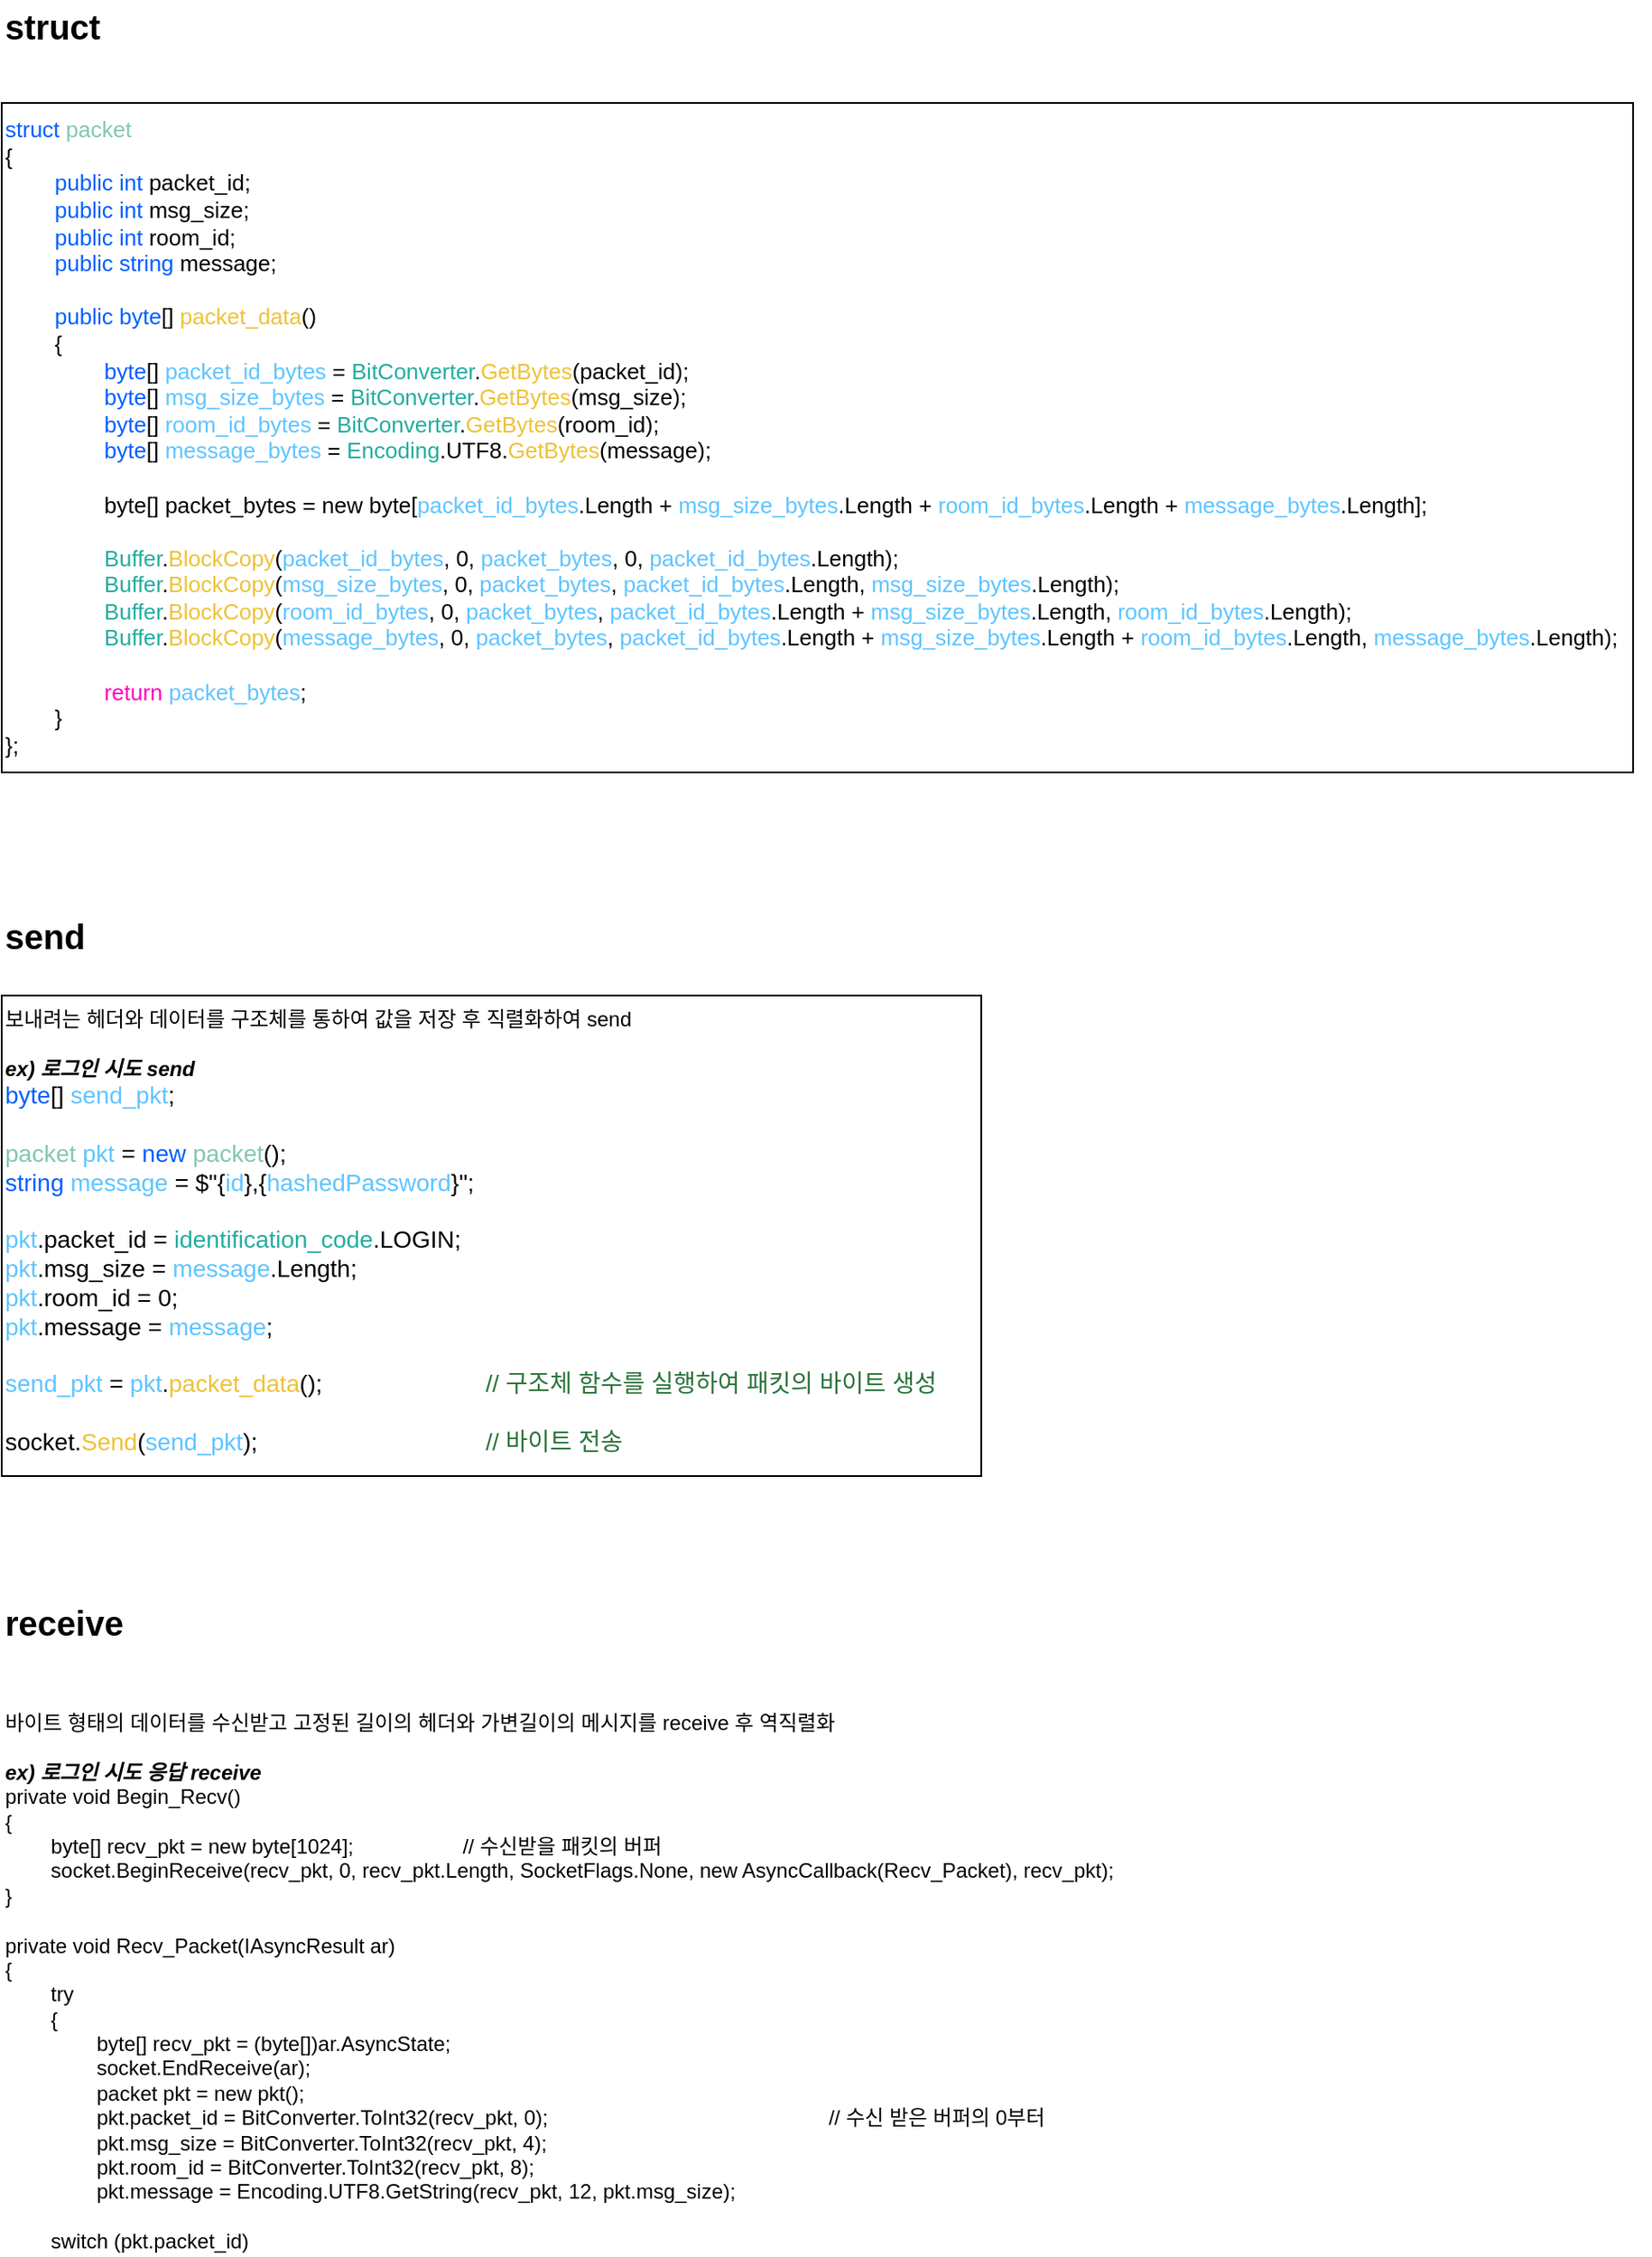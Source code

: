 <mxfile version="24.7.17">
  <diagram name="페이지-1" id="OGJJPKaFFh_ImrWDYOEu">
    <mxGraphModel dx="806" dy="771" grid="1" gridSize="10" guides="1" tooltips="1" connect="1" arrows="1" fold="1" page="1" pageScale="1" pageWidth="827" pageHeight="1169" math="0" shadow="0">
      <root>
        <mxCell id="0" />
        <mxCell id="1" parent="0" />
        <mxCell id="hsGD_RhnxvM9qgn9JG00-1" value="struct" style="text;html=1;align=left;verticalAlign=middle;whiteSpace=wrap;rounded=0;fontSize=20;fontStyle=1" vertex="1" parent="1">
          <mxGeometry x="49" y="60" width="60" height="30" as="geometry" />
        </mxCell>
        <mxCell id="hsGD_RhnxvM9qgn9JG00-2" value="&lt;font style=&quot;font-size: 13px;&quot;&gt;&lt;font color=&quot;#005eff&quot;&gt;struct &lt;/font&gt;&lt;font color=&quot;#83c7ad&quot;&gt;packet&lt;/font&gt;&lt;/font&gt;&lt;div style=&quot;font-size: 13px;&quot;&gt;&lt;font style=&quot;font-size: 13px;&quot;&gt;{&lt;/font&gt;&lt;/div&gt;&lt;div style=&quot;font-size: 13px;&quot;&gt;&lt;font style=&quot;font-size: 13px;&quot;&gt;&lt;span style=&quot;white-space: pre;&quot;&gt;&#x9;&lt;/span&gt;&lt;font color=&quot;#005eff&quot;&gt;public int&lt;/font&gt; packet_id;&lt;br style=&quot;&quot;&gt;&lt;/font&gt;&lt;/div&gt;&lt;div style=&quot;font-size: 13px;&quot;&gt;&lt;font style=&quot;font-size: 13px;&quot;&gt;&lt;span style=&quot;white-space: pre;&quot;&gt;&#x9;&lt;/span&gt;&lt;font color=&quot;#005eff&quot;&gt;public int&lt;/font&gt; msg_size;&lt;/font&gt;&lt;/div&gt;&lt;div style=&quot;font-size: 13px;&quot;&gt;&lt;font style=&quot;font-size: 13px;&quot;&gt;&lt;span style=&quot;white-space: pre;&quot;&gt;&#x9;&lt;/span&gt;&lt;font color=&quot;#005eff&quot;&gt;public int&lt;/font&gt; room_id;&lt;br style=&quot;&quot;&gt;&lt;/font&gt;&lt;/div&gt;&lt;div style=&quot;font-size: 13px;&quot;&gt;&lt;font style=&quot;font-size: 13px;&quot;&gt;&lt;span style=&quot;white-space: pre;&quot;&gt;&#x9;&lt;/span&gt;&lt;font color=&quot;#005eff&quot;&gt;public string&lt;/font&gt; message;&lt;br style=&quot;&quot;&gt;&lt;/font&gt;&lt;/div&gt;&lt;div style=&quot;font-size: 13px;&quot;&gt;&lt;font style=&quot;font-size: 13px;&quot;&gt;&lt;span style=&quot;white-space: pre;&quot;&gt;&#x9;&lt;/span&gt;&lt;br style=&quot;&quot;&gt;&lt;/font&gt;&lt;/div&gt;&lt;div style=&quot;font-size: 13px;&quot;&gt;&lt;font style=&quot;font-size: 13px;&quot;&gt;&lt;span style=&quot;white-space: pre;&quot;&gt;&#x9;&lt;/span&gt;&lt;font color=&quot;#005eff&quot;&gt;public byte&lt;/font&gt;[] &lt;font color=&quot;#edc237&quot;&gt;packet_data&lt;/font&gt;()&lt;br style=&quot;&quot;&gt;&lt;/font&gt;&lt;/div&gt;&lt;div style=&quot;font-size: 13px;&quot;&gt;&lt;font style=&quot;font-size: 13px;&quot;&gt;&lt;span style=&quot;white-space: pre;&quot;&gt;&#x9;&lt;/span&gt;{&lt;br style=&quot;&quot;&gt;&lt;/font&gt;&lt;/div&gt;&lt;div style=&quot;font-size: 13px;&quot;&gt;&lt;font style=&quot;font-size: 13px;&quot;&gt;&lt;span style=&quot;white-space: pre;&quot;&gt;&#x9;&lt;/span&gt;&lt;span style=&quot;white-space: pre;&quot;&gt;&#x9;&lt;/span&gt;&lt;font color=&quot;#005eff&quot;&gt;byte&lt;/font&gt;[] &lt;font color=&quot;#5ec4ff&quot;&gt;packet_id_bytes &lt;/font&gt;= &lt;font color=&quot;#22ad9f&quot;&gt;BitConverter&lt;/font&gt;.&lt;font color=&quot;#edc237&quot;&gt;GetBytes&lt;/font&gt;(packet_id);&lt;br style=&quot;&quot;&gt;&lt;/font&gt;&lt;/div&gt;&lt;div style=&quot;font-size: 13px;&quot;&gt;&lt;font style=&quot;font-size: 13px;&quot;&gt;&lt;span style=&quot;white-space: pre;&quot;&gt;&#x9;&lt;/span&gt;&lt;span style=&quot;white-space: pre;&quot;&gt;&#x9;&lt;/span&gt;&lt;span style=&quot;background-color: initial;&quot;&gt;&lt;font color=&quot;#005eff&quot;&gt;byte&lt;/font&gt;[] &lt;font color=&quot;#5ec4ff&quot;&gt;msg_size_bytes &lt;/font&gt;= &lt;font color=&quot;#22ad9f&quot;&gt;BitConverter&lt;/font&gt;.&lt;font color=&quot;#edc237&quot;&gt;GetBytes&lt;/font&gt;(msg_size);&lt;/span&gt;&lt;/font&gt;&lt;/div&gt;&lt;div style=&quot;font-size: 13px;&quot;&gt;&lt;font style=&quot;font-size: 13px;&quot;&gt;&lt;span style=&quot;background-color: initial; white-space: pre;&quot;&gt;&#x9;&lt;/span&gt;&lt;span style=&quot;background-color: initial; white-space: pre;&quot;&gt;&#x9;&lt;/span&gt;&lt;span style=&quot;background-color: initial;&quot;&gt;&lt;font color=&quot;#005eff&quot;&gt;byte&lt;/font&gt;[] &lt;font color=&quot;#5ec4ff&quot;&gt;room_id_bytes &lt;/font&gt;= &lt;font color=&quot;#22ad9f&quot;&gt;BitConverter&lt;/font&gt;.&lt;font color=&quot;#edc237&quot;&gt;GetBytes&lt;/font&gt;(room_id);&lt;/span&gt;&lt;/font&gt;&lt;/div&gt;&lt;div style=&quot;font-size: 13px;&quot;&gt;&lt;font style=&quot;font-size: 13px;&quot;&gt;&lt;span style=&quot;white-space: pre;&quot;&gt;&#x9;&lt;/span&gt;&lt;span style=&quot;white-space: pre;&quot;&gt;&#x9;&lt;/span&gt;&lt;span style=&quot;background-color: initial;&quot;&gt;&lt;font color=&quot;#005eff&quot;&gt;byte&lt;/font&gt;[] &lt;font color=&quot;#5ec4ff&quot;&gt;message_bytes &lt;/font&gt;= &lt;font color=&quot;#22ad9f&quot;&gt;Encoding&lt;/font&gt;.UTF8.&lt;font color=&quot;#edc237&quot;&gt;GetBytes&lt;/font&gt;(message);&lt;/span&gt;&lt;span style=&quot;background-color: initial;&quot;&gt;&lt;br style=&quot;&quot;&gt;&lt;/span&gt;&lt;/font&gt;&lt;/div&gt;&lt;div style=&quot;font-size: 13px;&quot;&gt;&lt;span style=&quot;background-color: initial;&quot;&gt;&lt;font style=&quot;font-size: 13px;&quot;&gt;&lt;span style=&quot;white-space: pre;&quot;&gt;&#x9;&lt;/span&gt;&lt;span style=&quot;white-space: pre;&quot;&gt;&#x9;&lt;/span&gt;&lt;br style=&quot;&quot;&gt;&lt;/font&gt;&lt;/span&gt;&lt;/div&gt;&lt;div style=&quot;font-size: 13px;&quot;&gt;&lt;font style=&quot;font-size: 13px;&quot;&gt;&lt;span style=&quot;white-space: pre;&quot;&gt;&#x9;&lt;/span&gt;&lt;span style=&quot;white-space: pre;&quot;&gt;&#x9;&lt;/span&gt;byte[] packet_bytes = new byte[&lt;font color=&quot;#5ec4ff&quot;&gt;packet_id_bytes&lt;/font&gt;.Length + &lt;font color=&quot;#5ec4ff&quot;&gt;msg_size_bytes&lt;/font&gt;.Length + &lt;font color=&quot;#5ec4ff&quot;&gt;room_id_bytes&lt;/font&gt;.Length + &lt;font color=&quot;#5ec4ff&quot;&gt;message_bytes&lt;/font&gt;.Length];&lt;br style=&quot;&quot;&gt;&lt;/font&gt;&lt;/div&gt;&lt;div style=&quot;font-size: 13px;&quot;&gt;&lt;font style=&quot;font-size: 13px;&quot;&gt;&lt;br style=&quot;&quot;&gt;&lt;/font&gt;&lt;/div&gt;&lt;div style=&quot;font-size: 13px;&quot;&gt;&lt;font style=&quot;font-size: 13px;&quot;&gt;&lt;span style=&quot;white-space: pre;&quot;&gt;&#x9;&lt;/span&gt;&lt;span style=&quot;white-space: pre;&quot;&gt;&#x9;&lt;/span&gt;&lt;font color=&quot;#22ad9f&quot;&gt;Buffer&lt;/font&gt;.&lt;font color=&quot;#edc237&quot;&gt;BlockCopy&lt;/font&gt;(&lt;font color=&quot;#5ec4ff&quot;&gt;packet_id_bytes&lt;/font&gt;, 0, &lt;font color=&quot;#5ec4ff&quot;&gt;packet_bytes&lt;/font&gt;, 0, &lt;font color=&quot;#5ec4ff&quot;&gt;packet_id_bytes&lt;/font&gt;.Length);&lt;br style=&quot;&quot;&gt;&lt;/font&gt;&lt;/div&gt;&lt;div style=&quot;font-size: 13px;&quot;&gt;&lt;font style=&quot;font-size: 13px;&quot;&gt;&lt;span style=&quot;white-space: pre;&quot;&gt;&#x9;&lt;/span&gt;&lt;span style=&quot;white-space: pre;&quot;&gt;&#x9;&lt;/span&gt;&lt;span style=&quot;color: rgb(34, 173, 159);&quot;&gt;Buffer&lt;/span&gt;.&lt;span style=&quot;color: rgb(237, 194, 55);&quot;&gt;BlockCopy&lt;/span&gt;(&lt;font color=&quot;#5ec4ff&quot;&gt;msg_size_bytes&lt;/font&gt;, 0, &lt;font color=&quot;#5ec4ff&quot;&gt;packet_bytes&lt;/font&gt;, &lt;font color=&quot;#5ec4ff&quot;&gt;packet_id_bytes&lt;/font&gt;.Length, &lt;font color=&quot;#5ec4ff&quot;&gt;msg_size_bytes&lt;/font&gt;.Length);&lt;br style=&quot;&quot;&gt;&lt;/font&gt;&lt;/div&gt;&lt;div style=&quot;font-size: 13px;&quot;&gt;&lt;font style=&quot;font-size: 13px;&quot;&gt;&lt;span style=&quot;white-space: pre;&quot;&gt;&#x9;&lt;/span&gt;&lt;span style=&quot;white-space: pre;&quot;&gt;&#x9;&lt;/span&gt;&lt;span style=&quot;color: rgb(34, 173, 159);&quot;&gt;Buffer&lt;/span&gt;.&lt;span style=&quot;color: rgb(237, 194, 55);&quot;&gt;BlockCopy&lt;/span&gt;(&lt;font color=&quot;#5ec4ff&quot;&gt;room_id_bytes&lt;/font&gt;, 0, &lt;font color=&quot;#5ec4ff&quot;&gt;packet_bytes&lt;/font&gt;, &lt;font color=&quot;#5ec4ff&quot;&gt;packet_id_bytes&lt;/font&gt;.Length + &lt;font color=&quot;#5ec4ff&quot;&gt;msg_size_bytes&lt;/font&gt;.Length, &lt;font color=&quot;#5ec4ff&quot;&gt;room_id_bytes&lt;/font&gt;.Length);&lt;br style=&quot;&quot;&gt;&lt;/font&gt;&lt;/div&gt;&lt;div style=&quot;font-size: 13px;&quot;&gt;&lt;font style=&quot;font-size: 13px;&quot;&gt;&lt;span style=&quot;white-space: pre;&quot;&gt;&#x9;&lt;/span&gt;&lt;span style=&quot;white-space: pre;&quot;&gt;&#x9;&lt;/span&gt;&lt;span style=&quot;color: rgb(34, 173, 159);&quot;&gt;Buffer&lt;/span&gt;.&lt;span style=&quot;color: rgb(237, 194, 55);&quot;&gt;BlockCopy&lt;/span&gt;(&lt;font color=&quot;#5ec4ff&quot;&gt;message_bytes&lt;/font&gt;, 0, &lt;font color=&quot;#5ec4ff&quot;&gt;packet_bytes&lt;/font&gt;, &lt;font color=&quot;#5ec4ff&quot;&gt;packet_id_bytes&lt;/font&gt;.Length + &lt;font color=&quot;#5ec4ff&quot;&gt;msg_size_bytes&lt;/font&gt;.Length + &lt;font color=&quot;#5ec4ff&quot;&gt;room_id_bytes&lt;/font&gt;.Length, &lt;font color=&quot;#5ec4ff&quot;&gt;message_bytes&lt;/font&gt;.Length);&lt;br style=&quot;&quot;&gt;&lt;/font&gt;&lt;/div&gt;&lt;div style=&quot;font-size: 13px;&quot;&gt;&lt;font style=&quot;font-size: 13px;&quot;&gt;&lt;br&gt;&lt;/font&gt;&lt;/div&gt;&lt;div style=&quot;font-size: 13px;&quot;&gt;&lt;font style=&quot;font-size: 13px;&quot;&gt;&lt;span style=&quot;white-space: pre;&quot;&gt;&#x9;&lt;/span&gt;&lt;span style=&quot;white-space: pre;&quot;&gt;&#x9;&lt;/span&gt;&lt;font color=&quot;#ff03bc&quot;&gt;return &lt;/font&gt;&lt;font color=&quot;#5ec4ff&quot;&gt;packet_bytes&lt;/font&gt;;&lt;br&gt;&lt;/font&gt;&lt;/div&gt;&lt;div style=&quot;font-size: 13px;&quot;&gt;&lt;span style=&quot;background-color: initial;&quot;&gt;&lt;font style=&quot;font-size: 13px;&quot;&gt;&lt;span style=&quot;white-space: pre;&quot;&gt;&#x9;&lt;/span&gt;}&lt;/font&gt;&lt;br style=&quot;font-size: 14px;&quot;&gt;&lt;/span&gt;&lt;/div&gt;&lt;div style=&quot;font-size: 13px;&quot;&gt;&lt;span style=&quot;background-color: initial;&quot;&gt;&lt;font style=&quot;font-size: 13px;&quot;&gt;};&lt;/font&gt;&lt;/span&gt;&lt;/div&gt;" style="text;html=1;align=left;verticalAlign=top;whiteSpace=wrap;rounded=0;horizontal=1;fontSize=14;spacing=2;fillColor=none;strokeColor=default;shadow=0;glass=0;perimeterSpacing=0;" vertex="1" parent="1">
          <mxGeometry x="49" y="120" width="951" height="390" as="geometry" />
        </mxCell>
        <mxCell id="hsGD_RhnxvM9qgn9JG00-3" value="send" style="text;html=1;align=left;verticalAlign=middle;whiteSpace=wrap;rounded=0;fontSize=20;fontStyle=1" vertex="1" parent="1">
          <mxGeometry x="49" y="590" width="60" height="30" as="geometry" />
        </mxCell>
        <mxCell id="hsGD_RhnxvM9qgn9JG00-4" value="보내려는 헤더와 데이터를 구조체를 통하여 값을 저장 후 직렬화하여 send&lt;div&gt;&lt;br&gt;&lt;/div&gt;&lt;div&gt;&lt;i&gt;&lt;b&gt;ex) 로그인 시도 send&lt;/b&gt;&lt;/i&gt;&lt;/div&gt;&lt;div style=&quot;font-size: 14px;&quot;&gt;&lt;font style=&quot;font-size: 14px;&quot;&gt;&lt;font color=&quot;#005eff&quot;&gt;byte&lt;/font&gt;[] &lt;font color=&quot;#5ec4ff&quot;&gt;send_pkt&lt;/font&gt;;&lt;/font&gt;&lt;/div&gt;&lt;div style=&quot;font-size: 14px;&quot;&gt;&lt;font style=&quot;font-size: 14px;&quot;&gt;&lt;br&gt;&lt;/font&gt;&lt;/div&gt;&lt;div style=&quot;font-size: 14px;&quot;&gt;&lt;font style=&quot;font-size: 14px;&quot;&gt;&lt;font color=&quot;#83c7ad&quot;&gt;packet &lt;/font&gt;&lt;font color=&quot;#5ec4ff&quot;&gt;pkt &lt;/font&gt;= &lt;font color=&quot;#005eff&quot;&gt;new &lt;/font&gt;&lt;font color=&quot;#83c7ad&quot;&gt;packet&lt;/font&gt;();&lt;/font&gt;&lt;/div&gt;&lt;div style=&quot;font-size: 14px;&quot;&gt;&lt;font style=&quot;font-size: 14px;&quot;&gt;&lt;font color=&quot;#005eff&quot;&gt;string &lt;/font&gt;&lt;font color=&quot;#5ec4ff&quot;&gt;message &lt;/font&gt;= $&quot;{&lt;font color=&quot;#5ec4ff&quot;&gt;id&lt;/font&gt;},{&lt;font color=&quot;#5ec4ff&quot;&gt;hashedPassword&lt;/font&gt;}&quot;;&lt;/font&gt;&lt;/div&gt;&lt;div style=&quot;font-size: 14px;&quot;&gt;&lt;font style=&quot;font-size: 14px;&quot;&gt;&lt;br&gt;&lt;/font&gt;&lt;/div&gt;&lt;div style=&quot;font-size: 14px;&quot;&gt;&lt;font style=&quot;font-size: 14px;&quot;&gt;&lt;font color=&quot;#5ec4ff&quot;&gt;pkt&lt;/font&gt;.packet_id = &lt;font color=&quot;#22ad9f&quot;&gt;identification_code&lt;/font&gt;.LOGIN;&lt;/font&gt;&lt;/div&gt;&lt;div style=&quot;font-size: 14px;&quot;&gt;&lt;font style=&quot;font-size: 14px;&quot;&gt;&lt;font color=&quot;#5ec4ff&quot;&gt;pkt&lt;/font&gt;.msg_size = &lt;font color=&quot;#5ec4ff&quot;&gt;message&lt;/font&gt;.Length;&lt;/font&gt;&lt;/div&gt;&lt;div style=&quot;font-size: 14px;&quot;&gt;&lt;font style=&quot;font-size: 14px;&quot;&gt;&lt;font color=&quot;#5ec4ff&quot;&gt;pkt&lt;/font&gt;.room_id = 0;&lt;/font&gt;&lt;/div&gt;&lt;div style=&quot;font-size: 14px;&quot;&gt;&lt;font style=&quot;font-size: 14px;&quot;&gt;&lt;font color=&quot;#5ec4ff&quot;&gt;pkt&lt;/font&gt;.message = &lt;font color=&quot;#5ec4ff&quot;&gt;message&lt;/font&gt;;&lt;/font&gt;&lt;/div&gt;&lt;div style=&quot;font-size: 14px;&quot;&gt;&lt;font style=&quot;font-size: 14px;&quot;&gt;&lt;br&gt;&lt;/font&gt;&lt;/div&gt;&lt;div style=&quot;font-size: 14px;&quot;&gt;&lt;font style=&quot;font-size: 14px;&quot;&gt;&lt;font color=&quot;#5ec4ff&quot;&gt;send_pkt &lt;/font&gt;= &lt;font color=&quot;#5ec4ff&quot;&gt;pkt&lt;/font&gt;.&lt;font color=&quot;#edc237&quot;&gt;packet_data&lt;/font&gt;();&lt;span style=&quot;white-space: pre;&quot;&gt;&#x9;&lt;/span&gt;&lt;span style=&quot;white-space: pre;&quot;&gt;&#x9;&lt;/span&gt;&lt;span style=&quot;white-space: pre;&quot;&gt;&#x9;&lt;/span&gt;&lt;font color=&quot;#297338&quot;&gt;// 구조체 함수를 실행하여 패킷의 바이트 생성&lt;/font&gt;&lt;/font&gt;&lt;/div&gt;&lt;div style=&quot;font-size: 14px;&quot;&gt;&lt;font style=&quot;font-size: 14px;&quot;&gt;&lt;br&gt;&lt;/font&gt;&lt;/div&gt;&lt;div style=&quot;font-size: 14px;&quot;&gt;&lt;font style=&quot;font-size: 14px;&quot;&gt;socket.&lt;font color=&quot;#edc237&quot;&gt;Send&lt;/font&gt;(&lt;font color=&quot;#5ec4ff&quot;&gt;send_pkt&lt;/font&gt;);&lt;span style=&quot;white-space: pre;&quot;&gt;&#x9;&lt;/span&gt;&lt;span style=&quot;white-space: pre;&quot;&gt;&#x9;&lt;/span&gt;&lt;span style=&quot;white-space: pre;&quot;&gt;&#x9;&lt;/span&gt;&lt;span style=&quot;white-space: pre;&quot;&gt;&#x9;&lt;/span&gt;&lt;span style=&quot;white-space: pre;&quot;&gt;&#x9;&lt;/span&gt;&lt;font color=&quot;#297338&quot;&gt;// 바이트 전송&lt;/font&gt;&lt;/font&gt;&lt;/div&gt;" style="text;html=1;align=left;verticalAlign=top;whiteSpace=wrap;rounded=0;labelBorderColor=none;labelBackgroundColor=none;strokeColor=default;" vertex="1" parent="1">
          <mxGeometry x="49" y="640" width="571" height="280" as="geometry" />
        </mxCell>
        <mxCell id="hsGD_RhnxvM9qgn9JG00-5" value="receive" style="text;html=1;align=left;verticalAlign=middle;whiteSpace=wrap;rounded=0;fontSize=20;fontStyle=1" vertex="1" parent="1">
          <mxGeometry x="49" y="990" width="71" height="30" as="geometry" />
        </mxCell>
        <mxCell id="hsGD_RhnxvM9qgn9JG00-6" value="바이트 형태의 데이터를 수신받고 고정된 길이의 헤더와 가변길이의 메시지를 receive 후 역직렬화&lt;div&gt;&lt;br&gt;&lt;/div&gt;&lt;div&gt;&lt;b&gt;&lt;i&gt;ex) 로그인 시도 응답 receive&lt;/i&gt;&lt;/b&gt;&lt;/div&gt;&lt;div&gt;private void Begin_Recv()&lt;/div&gt;&lt;div&gt;{&lt;/div&gt;&lt;div&gt;&lt;span style=&quot;white-space: pre;&quot;&gt;&#x9;&lt;/span&gt;byte[] recv_pkt = new byte[1024];&lt;span style=&quot;white-space: pre;&quot;&gt;&#x9;&lt;/span&gt;&lt;span style=&quot;white-space: pre;&quot;&gt;&#x9;&lt;/span&gt;&lt;span style=&quot;white-space: pre;&quot;&gt;&#x9;&lt;/span&gt;// 수신받을 패킷의 버퍼&lt;br&gt;&lt;/div&gt;&lt;div&gt;&lt;span style=&quot;white-space: pre;&quot;&gt;&#x9;&lt;/span&gt;socket.BeginReceive(recv_pkt, 0, recv_pkt.Length, SocketFlags.None, new AsyncCallback(Recv_Packet), recv_pkt);&lt;br&gt;&lt;/div&gt;&lt;div&gt;}&lt;/div&gt;&lt;div&gt;&lt;br&gt;&lt;/div&gt;&lt;div&gt;private void Recv_Packet(IAsyncResult ar)&lt;/div&gt;&lt;div&gt;{&lt;/div&gt;&lt;div&gt;&lt;span style=&quot;white-space: pre;&quot;&gt;&#x9;&lt;/span&gt;try&lt;br&gt;&lt;/div&gt;&lt;div&gt;&lt;span style=&quot;white-space: pre;&quot;&gt;&#x9;&lt;/span&gt;{&lt;br&gt;&lt;/div&gt;&lt;div&gt;&lt;span style=&quot;white-space: pre;&quot;&gt;&#x9;&lt;/span&gt;&lt;span style=&quot;white-space: pre;&quot;&gt;&#x9;&lt;/span&gt;byte[] recv_pkt = (byte[])ar.AsyncState;&lt;br&gt;&lt;/div&gt;&lt;div&gt;&lt;span style=&quot;white-space: pre;&quot;&gt;&#x9;&lt;/span&gt;&lt;span style=&quot;white-space: pre;&quot;&gt;&#x9;&lt;/span&gt;socket.EndReceive(ar);&lt;br&gt;&lt;/div&gt;&lt;div&gt;&lt;span style=&quot;white-space: pre;&quot;&gt;&#x9;&lt;/span&gt;&lt;span style=&quot;white-space: pre;&quot;&gt;&#x9;&lt;/span&gt;packet pkt = new pkt();&lt;br&gt;&lt;/div&gt;&lt;div&gt;&lt;span style=&quot;white-space: pre;&quot;&gt;&#x9;&lt;/span&gt;&lt;span style=&quot;white-space: pre;&quot;&gt;&#x9;&lt;/span&gt;&lt;span style=&quot;background-color: initial;&quot;&gt;pkt.packet_id = BitConverter.ToInt32(recv_pkt, 0);&lt;span style=&quot;white-space: pre;&quot;&gt;&#x9;&lt;/span&gt;&lt;span style=&quot;white-space: pre;&quot;&gt;&#x9;&lt;/span&gt;&lt;span style=&quot;white-space: pre;&quot;&gt;&#x9;&lt;/span&gt;&lt;span style=&quot;white-space: pre;&quot;&gt;&#x9;&lt;/span&gt;&lt;span style=&quot;white-space: pre;&quot;&gt;&#x9;&lt;/span&gt;&lt;span style=&quot;white-space: pre;&quot;&gt;&#x9;&lt;/span&gt;&lt;span style=&quot;white-space: pre;&quot;&gt;&#x9;&lt;/span&gt;// 수신 받은 버퍼의 0부터&amp;nbsp;&lt;/span&gt;&lt;/div&gt;&lt;div&gt;&lt;span style=&quot;background-color: initial;&quot;&gt;&lt;span style=&quot;white-space: pre;&quot;&gt;&#x9;&lt;/span&gt;&lt;span style=&quot;white-space: pre;&quot;&gt;&#x9;&lt;/span&gt;&lt;/span&gt;pkt&lt;span style=&quot;background-color: initial;&quot;&gt;.msg_size = BitConverter.ToInt32(recv_pkt, 4);&lt;/span&gt;&lt;/div&gt;&lt;div&gt;&lt;span style=&quot;background-color: initial;&quot;&gt;&lt;span style=&quot;white-space: pre;&quot;&gt;&#x9;&lt;/span&gt;&lt;span style=&quot;white-space: pre;&quot;&gt;&#x9;&lt;/span&gt;&lt;/span&gt;pkt&lt;span style=&quot;background-color: initial;&quot;&gt;.room_id = BitConverter.ToInt32(recv_pkt, 8);&lt;/span&gt;&lt;/div&gt;&lt;div&gt;&lt;span style=&quot;background-color: initial;&quot;&gt;&lt;span style=&quot;white-space: pre;&quot;&gt;&#x9;&lt;/span&gt;&lt;span style=&quot;white-space: pre;&quot;&gt;&#x9;&lt;/span&gt;&lt;/span&gt;pkt&lt;span style=&quot;background-color: initial;&quot;&gt;.message = Encoding.UTF8.GetString(recv_pkt, 12, pkt.msg_size);&lt;/span&gt;&lt;br&gt;&lt;/div&gt;&lt;div&gt;&lt;span style=&quot;background-color: initial;&quot;&gt;&lt;br&gt;&lt;/span&gt;&lt;/div&gt;&lt;div&gt;&lt;span style=&quot;background-color: initial;&quot;&gt;&lt;span style=&quot;white-space: pre;&quot;&gt;&#x9;&lt;/span&gt;switch (pkt.packet_id)&lt;br&gt;&lt;/span&gt;&lt;/div&gt;" style="text;html=1;align=left;verticalAlign=top;whiteSpace=wrap;rounded=0;horizontal=1;" vertex="1" parent="1">
          <mxGeometry x="49" y="1050" width="961" height="310" as="geometry" />
        </mxCell>
      </root>
    </mxGraphModel>
  </diagram>
</mxfile>
